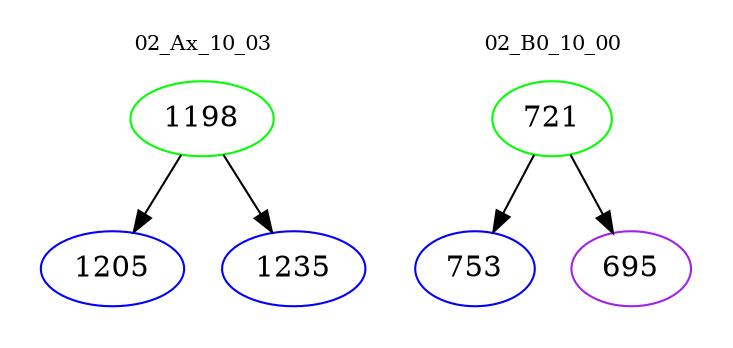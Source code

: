 digraph{
subgraph cluster_0 {
color = white
label = "02_Ax_10_03";
fontsize=10;
T0_1198 [label="1198", color="green"]
T0_1198 -> T0_1205 [color="black"]
T0_1205 [label="1205", color="blue"]
T0_1198 -> T0_1235 [color="black"]
T0_1235 [label="1235", color="blue"]
}
subgraph cluster_1 {
color = white
label = "02_B0_10_00";
fontsize=10;
T1_721 [label="721", color="green"]
T1_721 -> T1_753 [color="black"]
T1_753 [label="753", color="blue"]
T1_721 -> T1_695 [color="black"]
T1_695 [label="695", color="purple"]
}
}
